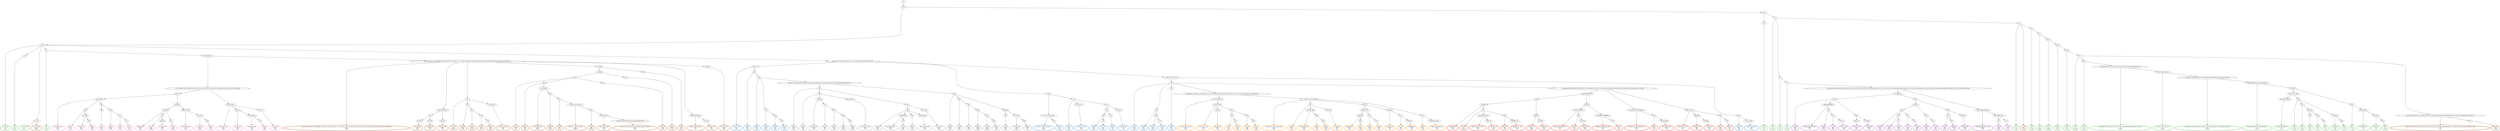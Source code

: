digraph T {
	{
		rank=same
		408 [penwidth=3,colorscheme=set19,color=3,label="3;5;6;7;8_P\nP\n8.1%"]
		406 [penwidth=3,colorscheme=set19,color=3,label="10_P\nP\n6.2%"]
		404 [penwidth=3,colorscheme=set19,color=3,label="13;17;20_P\nP\n8.8%"]
		402 [penwidth=3,colorscheme=set19,color=3,label="23_P\nP\n5.1%"]
		399 [penwidth=3,colorscheme=set19,color=3,label="12;15_P\nP\n5.2%"]
		397 [penwidth=3,colorscheme=set19,color=3,label="14_P\nP\n0.79%"]
		395 [penwidth=3,colorscheme=set19,color=3,label="18_P\nP\n1.4%"]
		393 [penwidth=3,colorscheme=set19,color=3,label="22_P\nP\n7.3%"]
		391 [penwidth=3,colorscheme=set19,color=3,label="21_P\nP\n3.3%"]
		389 [penwidth=3,colorscheme=set19,color=3,label="26_P\nP\n0.11%"]
		387 [penwidth=3,colorscheme=set19,color=3,label="32_P\nP\n0.89%"]
		385 [penwidth=3,colorscheme=set19,color=3,label="36;37_P\nP\n0.069%"]
		383 [penwidth=3,colorscheme=set19,color=3,label="40;43_P\nP\n0.45%"]
		381 [penwidth=3,colorscheme=set19,color=3,label="55;59_P\nP\n0.21%"]
		379 [penwidth=3,colorscheme=set19,color=3,label="61_P\nP\n0.28%"]
		377 [penwidth=3,colorscheme=set19,color=3,label="66;72_P\nP\n0.27%"]
		375 [penwidth=3,colorscheme=set19,color=3,label="80;90;93;97;99;105;114;118;122;126;134;139;159;169;185;196;200;211;215_P\nP\n0.088%"]
		373 [penwidth=3,colorscheme=set19,color=3,label="224;237;242;246;251_P\nP\n0.065%"]
		371 [penwidth=3,colorscheme=set19,color=3,label="259;268;275;279;285;293;301;314;316;324;341;360;366;413;423;443;465;487;497_P\nP\n0.049%"]
		369 [penwidth=3,colorscheme=set19,color=3,label="502;505;508;513;521;526;528;540_P\nP\n0.047%"]
		365 [penwidth=3,colorscheme=set19,color=3,label="591;614;626;644_P\nP\n5.1%"]
		363 [penwidth=3,colorscheme=set19,color=3,label="602_P\nP\n4.5%"]
		361 [penwidth=3,colorscheme=set19,color=3,label="613_P\nP\n4.6%"]
		358 [penwidth=3,colorscheme=set19,color=3,label="643_P\nP\n9.1%"]
		356 [penwidth=3,colorscheme=set19,color=3,label="655_P\nP\n2.2%"]
		354 [penwidth=3,colorscheme=set19,color=3,label="663_P\nP\n7.4%"]
		352 [penwidth=3,colorscheme=set19,color=3,label="624;633_P\nP\n0.23%"]
		350 [penwidth=3,colorscheme=set19,color=3,label="654_P\nP\n5.1%"]
		348 [penwidth=3,colorscheme=set19,color=3,label="567_P\nP\n1.1%"]
		346 [penwidth=3,colorscheme=set19,color=3,label="576;585;601_P\nP\n1.1%"]
		344 [penwidth=3,colorscheme=set19,color=3,label="612;623_P\nP\n5%"]
		342 [penwidth=3,colorscheme=set19,color=3,label="653_P\nP\n5.9%"]
		339 [penwidth=3,colorscheme=set19,color=2,label="110;117_M1\nM1\n1.6%"]
		337 [penwidth=3,colorscheme=set19,color=2,label="129_M1\nM1\n1.4%"]
		335 [penwidth=3,colorscheme=set19,color=2,label="138_M1\nM1\n2.5%"]
		333 [penwidth=3,colorscheme=set19,color=2,label="143_M1\nM1\n8.4%"]
		331 [penwidth=3,colorscheme=set19,color=2,label="150_M1\nM1\n3.9%"]
		329 [penwidth=3,colorscheme=set19,color=2,label="168_M1\nM1\n6.5%"]
		326 [penwidth=3,colorscheme=set19,color=2,label="121;137;148;158;167_M1\nM1\n0.85%"]
		324 [penwidth=3,colorscheme=set19,color=2,label="179_M1\nM1\n6.2%"]
		322 [penwidth=3,colorscheme=set19,color=2,label="125_M1\nM1\n3.5%"]
		320 [penwidth=3,colorscheme=set19,color=2,label="128;133;147_M1\nM1\n5.5%"]
		316 [penwidth=3,colorscheme=set19,color=2,label="146_M1\nM1\n3.8%"]
		314 [penwidth=3,colorscheme=set19,color=2,label="157_M1\nM1\n9.6%"]
		312 [penwidth=3,colorscheme=set19,color=2,label="156_M1\nM1\n8%"]
		310 [penwidth=3,colorscheme=set19,color=2,label="145;155_M1\nM1\n7%"]
		307 [penwidth=3,colorscheme=set19,color=2,label="141_M1\nM1\n3.5%"]
		305 [penwidth=3,colorscheme=set19,color=2,label="160_M1\nM1\n5.4%"]
		303 [penwidth=3,colorscheme=set19,color=2,label="166_M1\nM1\n0.82%"]
		301 [penwidth=3,colorscheme=set19,color=2,label="174_M1\nM1\n5.9%"]
		299 [penwidth=3,colorscheme=set19,color=2,label="165_M1\nM1\n7.2%"]
		297 [penwidth=3,colorscheme=set19,color=2,label="144_M1\nM1\n2.3%"]
		295 [penwidth=3,colorscheme=set19,color=2,label="164;173;183_M1\nM1\n6.2%"]
		290 [penwidth=3,colorscheme=set19,color=8,label="340;349;359_M2\nM2\n5.4%"]
		288 [penwidth=3,colorscheme=set19,color=8,label="362_M2\nM2\n4.4%"]
		286 [penwidth=3,colorscheme=set19,color=8,label="374;389_M2\nM2\n4.7%"]
		284 [penwidth=3,colorscheme=set19,color=8,label="399_M2\nM2\n5.4%"]
		281 [penwidth=3,colorscheme=set19,color=8,label="388_M2\nM2\n8.7%"]
		279 [penwidth=3,colorscheme=set19,color=8,label="398_M2\nM2\n8.6%"]
		277 [penwidth=3,colorscheme=set19,color=8,label="417_M2\nM2\n0.7%"]
		275 [penwidth=3,colorscheme=set19,color=8,label="427_M2\nM2\n5.2%"]
		272 [penwidth=3,colorscheme=set19,color=8,label="358;369_M2\nM2\n2.4%"]
		270 [penwidth=3,colorscheme=set19,color=8,label="397_M2\nM2\n0.46%"]
		268 [penwidth=3,colorscheme=set19,color=8,label="416;426_M2\nM2\n5.1%"]
		266 [penwidth=3,colorscheme=set19,color=8,label="407_M2\nM2\n6.6%"]
		264 [penwidth=3,colorscheme=set19,color=8,label="368;379;396_M2\nM2\n1.9%"]
		262 [penwidth=3,colorscheme=set19,color=8,label="415;425_M2\nM2\n0.8%"]
		260 [penwidth=3,colorscheme=set19,color=8,label="460_M2\nM2\n5.1%"]
		258 [penwidth=3,colorscheme=set19,color=8,label="334;339;347_M2\nM2\n4.3%"]
		256 [penwidth=3,colorscheme=set19,color=8,label="361;367_M2\nM2\n14%"]
		254 [penwidth=3,colorscheme=set19,color=8,label="378;395;406_M2\nM2\n4.3%"]
		252 [penwidth=3,colorscheme=set19,color=8,label="414_M2\nM2\n5.4%"]
		250 [penwidth=3,colorscheme=set19,color=8,label="373;377_M2\nM2\n6.5%"]
		247 [penwidth=3,colorscheme=set19,color=9,label="381_M3\nM3\n4.5%"]
		245 [penwidth=3,colorscheme=set19,color=9,label="400_M3\nM3\n1.6%"]
		243 [penwidth=3,colorscheme=set19,color=9,label="450;463_M3\nM3\n4.8%"]
		241 [penwidth=3,colorscheme=set19,color=9,label="475_M3\nM3\n2%"]
		239 [penwidth=3,colorscheme=set19,color=9,label="482_M3\nM3\n3.8%"]
		237 [penwidth=3,colorscheme=set19,color=9,label="490_M3\nM3\n0.73%"]
		235 [penwidth=3,colorscheme=set19,color=9,label="495_M3\nM3\n6.9%"]
		233 [penwidth=3,colorscheme=set19,color=9,label="457;469;474_M3\nM3\n7.1%"]
		230 [penwidth=3,colorscheme=set19,color=9,label="428_M3\nM3\n8.6%"]
		228 [penwidth=3,colorscheme=set19,color=9,label="436;449;468_M3\nM3\n4.1%"]
		226 [penwidth=3,colorscheme=set19,color=9,label="473_M3\nM3\n5.3%"]
		224 [penwidth=3,colorscheme=set19,color=9,label="448_M3\nM3\n6.2%"]
		222 [penwidth=3,colorscheme=set19,color=9,label="462;481;484_M3\nM3\n7.6%"]
		220 [penwidth=3,colorscheme=set19,color=9,label="447;461_M3\nM3\n6.6%"]
		218 [penwidth=3,colorscheme=set19,color=9,label="390_M3\nM3\n1.8%"]
		216 [penwidth=3,colorscheme=set19,color=9,label="435_M3\nM3\n6.6%"]
		214 [penwidth=3,colorscheme=set19,color=9,label="456_M3\nM3\n1.6%"]
		212 [penwidth=3,colorscheme=set19,color=9,label="480_M3\nM3\n0.69%"]
		210 [penwidth=3,colorscheme=set19,color=9,label="483_M3\nM3\n0.66%"]
		208 [penwidth=3,colorscheme=set19,color=9,label="489_M3\nM3\n5.9%"]
		205 [penwidth=3,colorscheme=set19,color=9,label="467_M3\nM3\n6.9%"]
		203 [penwidth=3,colorscheme=set19,color=9,label="472;479_M3\nM3\n0.032%"]
		201 [penwidth=3,colorscheme=set19,color=9,label="488_M3\nM3\n6%"]
		200 [penwidth=3,colorscheme=set19,color=7,label="13;17;20_M4\nM4\n0.081%"]
		198 [penwidth=3,colorscheme=set19,color=7,label="45;50;54;58;63;70;73;82;88;95;98;102;109;112;130;153;163;171;177;190;197;218;221;226;229;234;238;245;264;270;276;281;290;295;299;308;313;320;342;343_M4\nM4\n3.9%"]
		194 [penwidth=3,colorscheme=set19,color=7,label="441;454_M4\nM4\n6.6%"]
		192 [penwidth=3,colorscheme=set19,color=7,label="458;464_M4\nM4\n5%"]
		190 [penwidth=3,colorscheme=set19,color=7,label="440;453_M4\nM4\n6.7%"]
		188 [penwidth=3,colorscheme=set19,color=7,label="371_M4\nM4\n0.037%"]
		186 [penwidth=3,colorscheme=set19,color=7,label="392_M4\nM4\n2.3%"]
		184 [penwidth=3,colorscheme=set19,color=7,label="404_M4\nM4\n0.21%"]
		182 [penwidth=3,colorscheme=set19,color=7,label="432_M4\nM4\n3.1%"]
		180 [penwidth=3,colorscheme=set19,color=7,label="439_M4\nM4\n6.2%"]
		178 [penwidth=3,colorscheme=set19,color=7,label="410;421;431_M4\nM4\n9%"]
		174 [penwidth=3,colorscheme=set19,color=7,label="420_M4\nM4\n3.1%"]
		172 [penwidth=3,colorscheme=set19,color=7,label="438_M4\nM4\n1.9%"]
		170 [penwidth=3,colorscheme=set19,color=7,label="470;476;485_M4\nM4\n0.67%"]
		168 [penwidth=3,colorscheme=set19,color=7,label="496_M4\nM4\n0.87%"]
		166 [penwidth=3,colorscheme=set19,color=7,label="503_M4\nM4\n0.1%"]
		164 [penwidth=3,colorscheme=set19,color=7,label="509;511;514;518;524_M4\nM4\n0.0037%"]
		162 [penwidth=3,colorscheme=set19,color=7,label="530_M4\nM4\n0.074%"]
		160 [penwidth=3,colorscheme=set19,color=7,label="534;535;541_M4\nM4\n0.1%"]
		158 [penwidth=3,colorscheme=set19,color=7,label="552;558;578;587;603;615;627;635;645;656;672;673_M4\nM4\n6.3%"]
		156 [penwidth=3,colorscheme=set19,color=7,label="452_M4\nM4\n8.5%"]
		154 [penwidth=3,colorscheme=set19,color=7,label="430_M4\nM4\n5.5%"]
		152 [penwidth=3,colorscheme=set19,color=7,label="419_M4\nM4\n6.1%"]
		150 [penwidth=3,colorscheme=set19,color=7,label="382;402;418;429_M4\nM4\n1%"]
		148 [penwidth=3,colorscheme=set19,color=7,label="437;451_M4\nM4\n6.7%"]
		146 [penwidth=3,colorscheme=set19,color=7,label="391;401_M4\nM4\n5.8%"]
		145 [penwidth=3,colorscheme=set19,color=7,label="21_M4\nM4\n0.13%"]
		143 [penwidth=3,colorscheme=set19,color=7,label="65;67;81;87;91;115;151;180;186;193;201;205;216;225;228;243;280;286;294;298;307;312;318;322;325;336;351;354;365;372_M4\nM4\n4%"]
		141 [penwidth=3,colorscheme=set19,color=7,label="385_M4\nM4\n5.8%"]
		138 [penwidth=3,colorscheme=set19,color=5,label="515;520;525;532_M5\nM5\n4.6%"]
		136 [penwidth=3,colorscheme=set19,color=5,label="537;542;545_M5\nM5\n4.1%"]
		134 [penwidth=3,colorscheme=set19,color=5,label="548;563_M5\nM5\n7.6%"]
		131 [penwidth=3,colorscheme=set19,color=5,label="571_M5\nM5\n2.3%"]
		129 [penwidth=3,colorscheme=set19,color=5,label="597_M5\nM5\n6.1%"]
		127 [penwidth=3,colorscheme=set19,color=5,label="581_M5\nM5\n5.6%"]
		125 [penwidth=3,colorscheme=set19,color=5,label="607_M5\nM5\n8.5%"]
		123 [penwidth=3,colorscheme=set19,color=5,label="516;519;527;531;536;539_M5\nM5\n2.4%"]
		121 [penwidth=3,colorscheme=set19,color=5,label="544_M5\nM5\n2.4%"]
		119 [penwidth=3,colorscheme=set19,color=5,label="554;580;596_M5\nM5\n4.9%"]
		117 [penwidth=3,colorscheme=set19,color=5,label="606_M5\nM5\n1.2%"]
		115 [penwidth=3,colorscheme=set19,color=5,label="629_M5\nM5\n5.9%"]
		113 [penwidth=3,colorscheme=set19,color=5,label="561;595_M5\nM5\n5.2%"]
		109 [penwidth=3,colorscheme=set19,color=5,label="588;594_M5\nM5\n1.3%"]
		107 [penwidth=3,colorscheme=set19,color=5,label="605_M5\nM5\n7.3%"]
		105 [penwidth=3,colorscheme=set19,color=5,label="593_M5\nM5\n1.3%"]
		103 [penwidth=3,colorscheme=set19,color=5,label="618_M5\nM5\n5.1%"]
		101 [penwidth=3,colorscheme=set19,color=5,label="569;592_M5\nM5\n4%"]
		99 [penwidth=3,colorscheme=set19,color=5,label="617_M5\nM5\n2.1%"]
		97 [penwidth=3,colorscheme=set19,color=5,label="636;646_M5\nM5\n5.7%"]
		95 [penwidth=3,colorscheme=set19,color=5,label="559_M5\nM5\n1.2%"]
		93 [penwidth=3,colorscheme=set19,color=5,label="568;604;616;628_M5\nM5\n11%"]
		89 [penwidth=3,colorscheme=set19,color=4,label="630_M6\nM6\n1.6%"]
		87 [penwidth=3,colorscheme=set19,color=4,label="648;659;666;683_M6\nM6\n1%"]
		85 [penwidth=3,colorscheme=set19,color=4,label="700_M6\nM6\n3.3%"]
		83 [penwidth=3,colorscheme=set19,color=4,label="712_M6\nM6\n2.6%"]
		81 [penwidth=3,colorscheme=set19,color=4,label="716;717_M6\nM6\n5.2%"]
		78 [penwidth=3,colorscheme=set19,color=4,label="665;677_M6\nM6\n6.2%"]
		76 [penwidth=3,colorscheme=set19,color=4,label="676;699_M6\nM6\n15%"]
		72 [penwidth=3,colorscheme=set19,color=4,label="682_M6\nM6\n2.8%"]
		70 [penwidth=3,colorscheme=set19,color=4,label="708_M6\nM6\n0.23%"]
		68 [penwidth=3,colorscheme=set19,color=4,label="711_M6\nM6\n5.5%"]
		66 [penwidth=3,colorscheme=set19,color=4,label="714_M6\nM6\n0.43%"]
		64 [penwidth=3,colorscheme=set19,color=4,label="715_M6\nM6\n5.8%"]
		62 [penwidth=3,colorscheme=set19,color=4,label="692_M6\nM6\n5.9%"]
		60 [penwidth=3,colorscheme=set19,color=4,label="707_M6\nM6\n8.2%"]
		57 [penwidth=3,colorscheme=set19,color=4,label="675_M6\nM6\n6.3%"]
		55 [penwidth=3,colorscheme=set19,color=4,label="698_M6\nM6\n7.2%"]
		53 [penwidth=3,colorscheme=set19,color=4,label="681;691_M6\nM6\n5.5%"]
		51 [penwidth=3,colorscheme=set19,color=4,label="582;598;608;619;637_M6\nM6\n5.2%"]
		48 [penwidth=3,colorscheme=set19,color=4,label="710_M6\nM6\n6.6%"]
		46 [penwidth=3,colorscheme=set19,color=4,label="713_M6\nM6\n5.1%"]
		41 [penwidth=3,colorscheme=set19,color=1,label="590;600_M7\nM7\n3.3%"]
		39 [penwidth=3,colorscheme=set19,color=1,label="611_M7\nM7\n0.63%"]
		37 [penwidth=3,colorscheme=set19,color=1,label="642;652;662;671_M7\nM7\n1.9%"]
		35 [penwidth=3,colorscheme=set19,color=1,label="689;702_M7\nM7\n8.5%"]
		33 [penwidth=3,colorscheme=set19,color=1,label="661_M7\nM7\n1.3%"]
		31 [penwidth=3,colorscheme=set19,color=1,label="688;696;701_M7\nM7\n6%"]
		29 [penwidth=3,colorscheme=set19,color=1,label="599;641_M7\nM7\n0.69%"]
		27 [penwidth=3,colorscheme=set19,color=1,label="670;695_M7\nM7\n5.6%"]
		24 [penwidth=3,colorscheme=set19,color=1,label="632;651;669;680_M7\nM7\n3%"]
		22 [penwidth=3,colorscheme=set19,color=1,label="687_M7\nM7\n1.3%"]
		20 [penwidth=3,colorscheme=set19,color=1,label="706;709_M7\nM7\n7.6%"]
		18 [penwidth=3,colorscheme=set19,color=1,label="660;668;679;686;694_M7\nM7\n2.1%"]
		16 [penwidth=3,colorscheme=set19,color=1,label="705_M7\nM7\n6.1%"]
		14 [penwidth=3,colorscheme=set19,color=1,label="555;565;574;583;609;631_M7\nM7\n7.9%"]
		12 [penwidth=3,colorscheme=set19,color=1,label="640_M7\nM7\n7.2%"]
		10 [penwidth=3,colorscheme=set19,color=1,label="667;685;693_M7\nM7\n5.1%"]
		8 [penwidth=3,colorscheme=set19,color=1,label="564;573;621_M7\nM7\n4%"]
		6 [penwidth=3,colorscheme=set19,color=1,label="639;650_M7\nM7\n3.8%"]
		4 [penwidth=3,colorscheme=set19,color=1,label="678;684_M7\nM7\n10%"]
		2 [penwidth=3,colorscheme=set19,color=1,label="649_M7\nM7\n4.9%"]
		0 [penwidth=3,colorscheme=set19,color=1,label="704_M7\nM7\n9%"]
	}
	411 [label="GL"]
	410 [label="0;1;2"]
	409 [label="3;5;6;7;8"]
	407 [label="10"]
	405 [label="13;17;20"]
	403 [label="23"]
	401 [label="4;9;11"]
	400 [label="12;15"]
	398 [label="14"]
	396 [label="18"]
	394 [label="22"]
	392 [label="21"]
	390 [label="26"]
	388 [label="32"]
	386 [label="36;37"]
	384 [label="40;43"]
	382 [label="55;59"]
	380 [label="61"]
	378 [label="66;72"]
	376 [label="80;90;93;97;99;105;114;118;122;126;134;139;159;169;185;196;200;211;215"]
	374 [label="224;237;242;246;251"]
	372 [label="259;268;275;279;285;293;301;314;316;324;341;360;366;413;423;443;465;487;497"]
	370 [label="502;505;508;513;521;526;528;540"]
	368 [label="546;547"]
	367 [label="551;557;577;586"]
	366 [label="591;614;626;644"]
	364 [label="602"]
	362 [label="613"]
	360 [label="625;634"]
	359 [label="643"]
	357 [label="655"]
	355 [label="663"]
	353 [label="624;633"]
	351 [label="654"]
	349 [label="567"]
	347 [label="576;585;601"]
	345 [label="612;623"]
	343 [label="653"]
	341 [label="16;19;24;25;31;35;39;42;48;51;64;71;74;76;79;83;86;89;92;96;104;107;108"]
	340 [label="110;117"]
	338 [label="129"]
	336 [label="138"]
	334 [label="143"]
	332 [label="150"]
	330 [label="168"]
	328 [label="116"]
	327 [label="121;137;148;158;167"]
	325 [label="179"]
	323 [label="125"]
	321 [label="128;133;147"]
	319 [label="136"]
	318 [label="142"]
	317 [label="146"]
	315 [label="157"]
	313 [label="156"]
	311 [label="145;155"]
	309 [label="120;124;127;132;135"]
	308 [label="141"]
	306 [label="160"]
	304 [label="166"]
	302 [label="174"]
	300 [label="165"]
	298 [label="144"]
	296 [label="164;173;183"]
	294 [label="28;29;30;34;41"]
	293 [label="47;53;57;60;62;69;75;78;85;100;106;113;123;131;140;154;172;182;191;207;230;248;254;256;261;265;271;287;302;310"]
	292 [label="329;335"]
	291 [label="340;349;359"]
	289 [label="362"]
	287 [label="374;389"]
	285 [label="399"]
	283 [label="380"]
	282 [label="388"]
	280 [label="398"]
	278 [label="417"]
	276 [label="427"]
	274 [label="348;353"]
	273 [label="358;369"]
	271 [label="397"]
	269 [label="416;426"]
	267 [label="407"]
	265 [label="368;379;396"]
	263 [label="415;425"]
	261 [label="460"]
	259 [label="334;339;347"]
	257 [label="361;367"]
	255 [label="378;395;406"]
	253 [label="414"]
	251 [label="373;377"]
	249 [label="149;161;175;184;195;204;210;220;233;236;241;250;258;263;274;278;283;292;305;327;332;338;345;352;356;363;370"]
	248 [label="381"]
	246 [label="400"]
	244 [label="450;463"]
	242 [label="475"]
	240 [label="482"]
	238 [label="490"]
	236 [label="495"]
	234 [label="457;469;474"]
	232 [label="408"]
	231 [label="428"]
	229 [label="436;449;468"]
	227 [label="473"]
	225 [label="448"]
	223 [label="462;481;484"]
	221 [label="447;461"]
	219 [label="390"]
	217 [label="435"]
	215 [label="456"]
	213 [label="480"]
	211 [label="483"]
	209 [label="489"]
	207 [label="446;455"]
	206 [label="467"]
	204 [label="472;479"]
	202 [label="488"]
	199 [label="45;50;54;58;63;70;73;82;88;95;98;102;109;112;130;153;163;171;177;190;197;218;221;226;229;234;238;245;264;270;276;281;290;295;299;308;313;320;342;343"]
	197 [label="364;384;393;411"]
	196 [label="422"]
	195 [label="441;454"]
	193 [label="458;464"]
	191 [label="440;453"]
	189 [label="371"]
	187 [label="392"]
	185 [label="404"]
	183 [label="432"]
	181 [label="439"]
	179 [label="410;421;431"]
	177 [label="375;383"]
	176 [label="403;409"]
	175 [label="420"]
	173 [label="438"]
	171 [label="470;476;485"]
	169 [label="496"]
	167 [label="503"]
	165 [label="509;511;514;518;524"]
	163 [label="530"]
	161 [label="534;535;541"]
	159 [label="552;558;578;587;603;615;627;635;645;656;672;673"]
	157 [label="452"]
	155 [label="430"]
	153 [label="419"]
	151 [label="382;402;418;429"]
	149 [label="437;451"]
	147 [label="391;401"]
	144 [label="65;67;81;87;91;115;151;180;186;193;201;205;216;225;228;243;280;286;294;298;307;312;318;322;325;336;351;354;365;372"]
	142 [label="385"]
	140 [label="192;198;203;213;222;227;231;239;266;272;277;282;288;300;303;309;315;319;326;331;337;355;376;387;434;445;466;471;498;500;506"]
	139 [label="515;520;525;532"]
	137 [label="537;542;545"]
	135 [label="548;563"]
	133 [label="562"]
	132 [label="571"]
	130 [label="597"]
	128 [label="581"]
	126 [label="607"]
	124 [label="516;519;527;531;536;539"]
	122 [label="544"]
	120 [label="554;580;596"]
	118 [label="606"]
	116 [label="629"]
	114 [label="561;595"]
	112 [label="553"]
	111 [label="560;570;579"]
	110 [label="588;594"]
	108 [label="605"]
	106 [label="593"]
	104 [label="618"]
	102 [label="569;592"]
	100 [label="617"]
	98 [label="636;646"]
	96 [label="559"]
	94 [label="568;604;616;628"]
	92 [label="27;33;38;44;46;49;52;56;68;77;84;94;101;103;111;119;152;162;170;176;181;187;189;202;206;212;217;244;247;252;253;255;260;269;284;297;306;311;317;321;330;344;350;394;405;412;433;442;459;477;486;491;493;499;501;504;507;510;512;522;529;533;538;549"]
	91 [label="572;589;620"]
	90 [label="630"]
	88 [label="648;659;666;683"]
	86 [label="700"]
	84 [label="712"]
	82 [label="716;717"]
	80 [label="658"]
	79 [label="665;677"]
	77 [label="676;699"]
	75 [label="638"]
	74 [label="647;657"]
	73 [label="682"]
	71 [label="708"]
	69 [label="711"]
	67 [label="714"]
	65 [label="715"]
	63 [label="692"]
	61 [label="707"]
	59 [label="664"]
	58 [label="675"]
	56 [label="698"]
	54 [label="681;691"]
	52 [label="582;598;608;619;637"]
	50 [label="674;690;697;703"]
	49 [label="710"]
	47 [label="713"]
	45 [label="178;188;194;199;208;209;214;219;223;232;235;240;249;257;262;267;273;289;291;296;304;323;328;333;346;357;386;424;444;478;492;494;517;523;543"]
	44 [label="550;556;566;575"]
	43 [label="584"]
	42 [label="590;600"]
	40 [label="611"]
	38 [label="642;652;662;671"]
	36 [label="689;702"]
	34 [label="661"]
	32 [label="688;696;701"]
	30 [label="599;641"]
	28 [label="670;695"]
	26 [label="610;622"]
	25 [label="632;651;669;680"]
	23 [label="687"]
	21 [label="706;709"]
	19 [label="660;668;679;686;694"]
	17 [label="705"]
	15 [label="555;565;574;583;609;631"]
	13 [label="640"]
	11 [label="667;685;693"]
	9 [label="564;573;621"]
	7 [label="639;650"]
	5 [label="678;684"]
	3 [label="649"]
	1 [label="704"]
	411 -> 410
	410 -> 409
	410 -> 401
	409 -> 408
	409 -> 407
	409 -> 405
	409 -> 403
	409 -> 341
	407 -> 406
	405 -> 404
	405 -> 200
	403 -> 402
	403 -> 294
	401 -> 400
	401 -> 398
	400 -> 399
	398 -> 397
	398 -> 396
	398 -> 392
	396 -> 395
	396 -> 394
	394 -> 393
	394 -> 92
	392 -> 391
	392 -> 390
	392 -> 145
	390 -> 389
	390 -> 388
	388 -> 387
	388 -> 386
	386 -> 385
	386 -> 384
	384 -> 383
	384 -> 382
	382 -> 381
	382 -> 380
	380 -> 379
	380 -> 378
	380 -> 144
	378 -> 377
	378 -> 376
	376 -> 375
	376 -> 374
	374 -> 373
	374 -> 372
	372 -> 371
	372 -> 370
	370 -> 369
	370 -> 368
	368 -> 367
	368 -> 349
	367 -> 366
	367 -> 364
	366 -> 365
	364 -> 363
	364 -> 362
	364 -> 353
	362 -> 361
	362 -> 360
	360 -> 359
	360 -> 357
	359 -> 358
	357 -> 356
	357 -> 355
	355 -> 354
	353 -> 352
	353 -> 351
	351 -> 350
	349 -> 348
	349 -> 347
	347 -> 346
	347 -> 345
	345 -> 344
	345 -> 343
	343 -> 342
	341 -> 340
	341 -> 328
	341 -> 309
	340 -> 339
	340 -> 338
	338 -> 337
	338 -> 336
	336 -> 335
	336 -> 334
	336 -> 249
	334 -> 333
	334 -> 332
	332 -> 331
	332 -> 330
	330 -> 329
	328 -> 327
	328 -> 323
	327 -> 326
	327 -> 325
	325 -> 324
	323 -> 322
	323 -> 321
	323 -> 319
	321 -> 320
	319 -> 318
	319 -> 311
	318 -> 317
	318 -> 313
	317 -> 316
	317 -> 315
	315 -> 314
	313 -> 312
	311 -> 310
	309 -> 308
	309 -> 298
	308 -> 307
	308 -> 306
	308 -> 300
	308 -> 140
	308 -> 45
	306 -> 305
	306 -> 304
	304 -> 303
	304 -> 302
	302 -> 301
	300 -> 299
	298 -> 297
	298 -> 296
	296 -> 295
	294 -> 293
	294 -> 199
	293 -> 292
	293 -> 259
	292 -> 291
	292 -> 274
	291 -> 290
	291 -> 289
	291 -> 283
	289 -> 288
	289 -> 287
	287 -> 286
	287 -> 285
	285 -> 284
	283 -> 282
	283 -> 280
	282 -> 281
	280 -> 279
	280 -> 278
	278 -> 277
	278 -> 276
	276 -> 275
	274 -> 273
	274 -> 265
	273 -> 272
	273 -> 271
	273 -> 267
	271 -> 270
	271 -> 269
	269 -> 268
	267 -> 266
	265 -> 264
	265 -> 263
	263 -> 262
	263 -> 261
	261 -> 260
	259 -> 258
	259 -> 257
	259 -> 251
	257 -> 256
	257 -> 255
	255 -> 254
	255 -> 253
	253 -> 252
	251 -> 250
	249 -> 248
	249 -> 219
	248 -> 247
	248 -> 246
	248 -> 232
	246 -> 245
	246 -> 244
	246 -> 234
	244 -> 243
	244 -> 242
	242 -> 241
	242 -> 240
	240 -> 239
	240 -> 238
	238 -> 237
	238 -> 236
	236 -> 235
	234 -> 233
	232 -> 231
	232 -> 221
	231 -> 230
	231 -> 229
	231 -> 225
	231 -> 223
	229 -> 228
	229 -> 227
	227 -> 226
	225 -> 224
	223 -> 222
	221 -> 220
	219 -> 218
	219 -> 217
	219 -> 207
	217 -> 216
	217 -> 215
	215 -> 214
	215 -> 213
	213 -> 212
	213 -> 211
	211 -> 210
	211 -> 209
	209 -> 208
	207 -> 206
	207 -> 204
	206 -> 205
	204 -> 203
	204 -> 202
	202 -> 201
	199 -> 198
	199 -> 197
	199 -> 189
	199 -> 177
	199 -> 151
	199 -> 147
	197 -> 196
	197 -> 191
	196 -> 195
	196 -> 193
	195 -> 194
	193 -> 192
	191 -> 190
	189 -> 188
	189 -> 187
	189 -> 179
	187 -> 186
	187 -> 185
	185 -> 184
	185 -> 183
	183 -> 182
	183 -> 181
	181 -> 180
	179 -> 178
	177 -> 176
	177 -> 153
	176 -> 175
	176 -> 155
	175 -> 174
	175 -> 173
	175 -> 157
	173 -> 172
	173 -> 171
	171 -> 170
	171 -> 169
	169 -> 168
	169 -> 167
	167 -> 166
	167 -> 165
	165 -> 164
	165 -> 163
	163 -> 162
	163 -> 161
	161 -> 160
	161 -> 159
	159 -> 158
	157 -> 156
	155 -> 154
	153 -> 152
	151 -> 150
	151 -> 149
	149 -> 148
	147 -> 146
	144 -> 143
	144 -> 142
	142 -> 141
	140 -> 139
	140 -> 124
	139 -> 138
	139 -> 137
	137 -> 136
	137 -> 135
	137 -> 133
	135 -> 134
	133 -> 132
	133 -> 128
	132 -> 131
	132 -> 130
	130 -> 129
	128 -> 127
	128 -> 126
	126 -> 125
	124 -> 123
	124 -> 122
	124 -> 112
	124 -> 96
	122 -> 121
	122 -> 120
	122 -> 114
	120 -> 119
	120 -> 118
	118 -> 117
	118 -> 116
	116 -> 115
	114 -> 113
	112 -> 111
	112 -> 102
	111 -> 110
	111 -> 106
	110 -> 109
	110 -> 108
	108 -> 107
	106 -> 105
	106 -> 104
	104 -> 103
	102 -> 101
	102 -> 100
	100 -> 99
	100 -> 98
	98 -> 97
	96 -> 95
	96 -> 94
	94 -> 93
	92 -> 91
	92 -> 52
	91 -> 90
	91 -> 75
	90 -> 89
	90 -> 88
	90 -> 80
	88 -> 87
	88 -> 86
	86 -> 85
	86 -> 84
	84 -> 83
	84 -> 82
	82 -> 81
	80 -> 79
	80 -> 77
	79 -> 78
	77 -> 76
	75 -> 74
	75 -> 59
	74 -> 73
	74 -> 63
	73 -> 72
	73 -> 71
	73 -> 67
	71 -> 70
	71 -> 69
	69 -> 68
	67 -> 66
	67 -> 65
	65 -> 64
	63 -> 62
	63 -> 61
	61 -> 60
	59 -> 58
	59 -> 54
	58 -> 57
	58 -> 56
	56 -> 55
	54 -> 53
	52 -> 51
	52 -> 50
	50 -> 49
	50 -> 47
	49 -> 48
	47 -> 46
	45 -> 44
	45 -> 15
	45 -> 9
	44 -> 43
	44 -> 26
	43 -> 42
	43 -> 30
	42 -> 41
	42 -> 40
	40 -> 39
	40 -> 38
	40 -> 34
	38 -> 37
	38 -> 36
	36 -> 35
	34 -> 33
	34 -> 32
	32 -> 31
	30 -> 29
	30 -> 28
	28 -> 27
	26 -> 25
	26 -> 19
	25 -> 24
	25 -> 23
	23 -> 22
	23 -> 21
	21 -> 20
	19 -> 18
	19 -> 17
	17 -> 16
	15 -> 14
	15 -> 13
	13 -> 12
	13 -> 11
	11 -> 10
	9 -> 8
	9 -> 7
	9 -> 3
	7 -> 6
	7 -> 5
	5 -> 4
	3 -> 2
	3 -> 1
	1 -> 0
}
